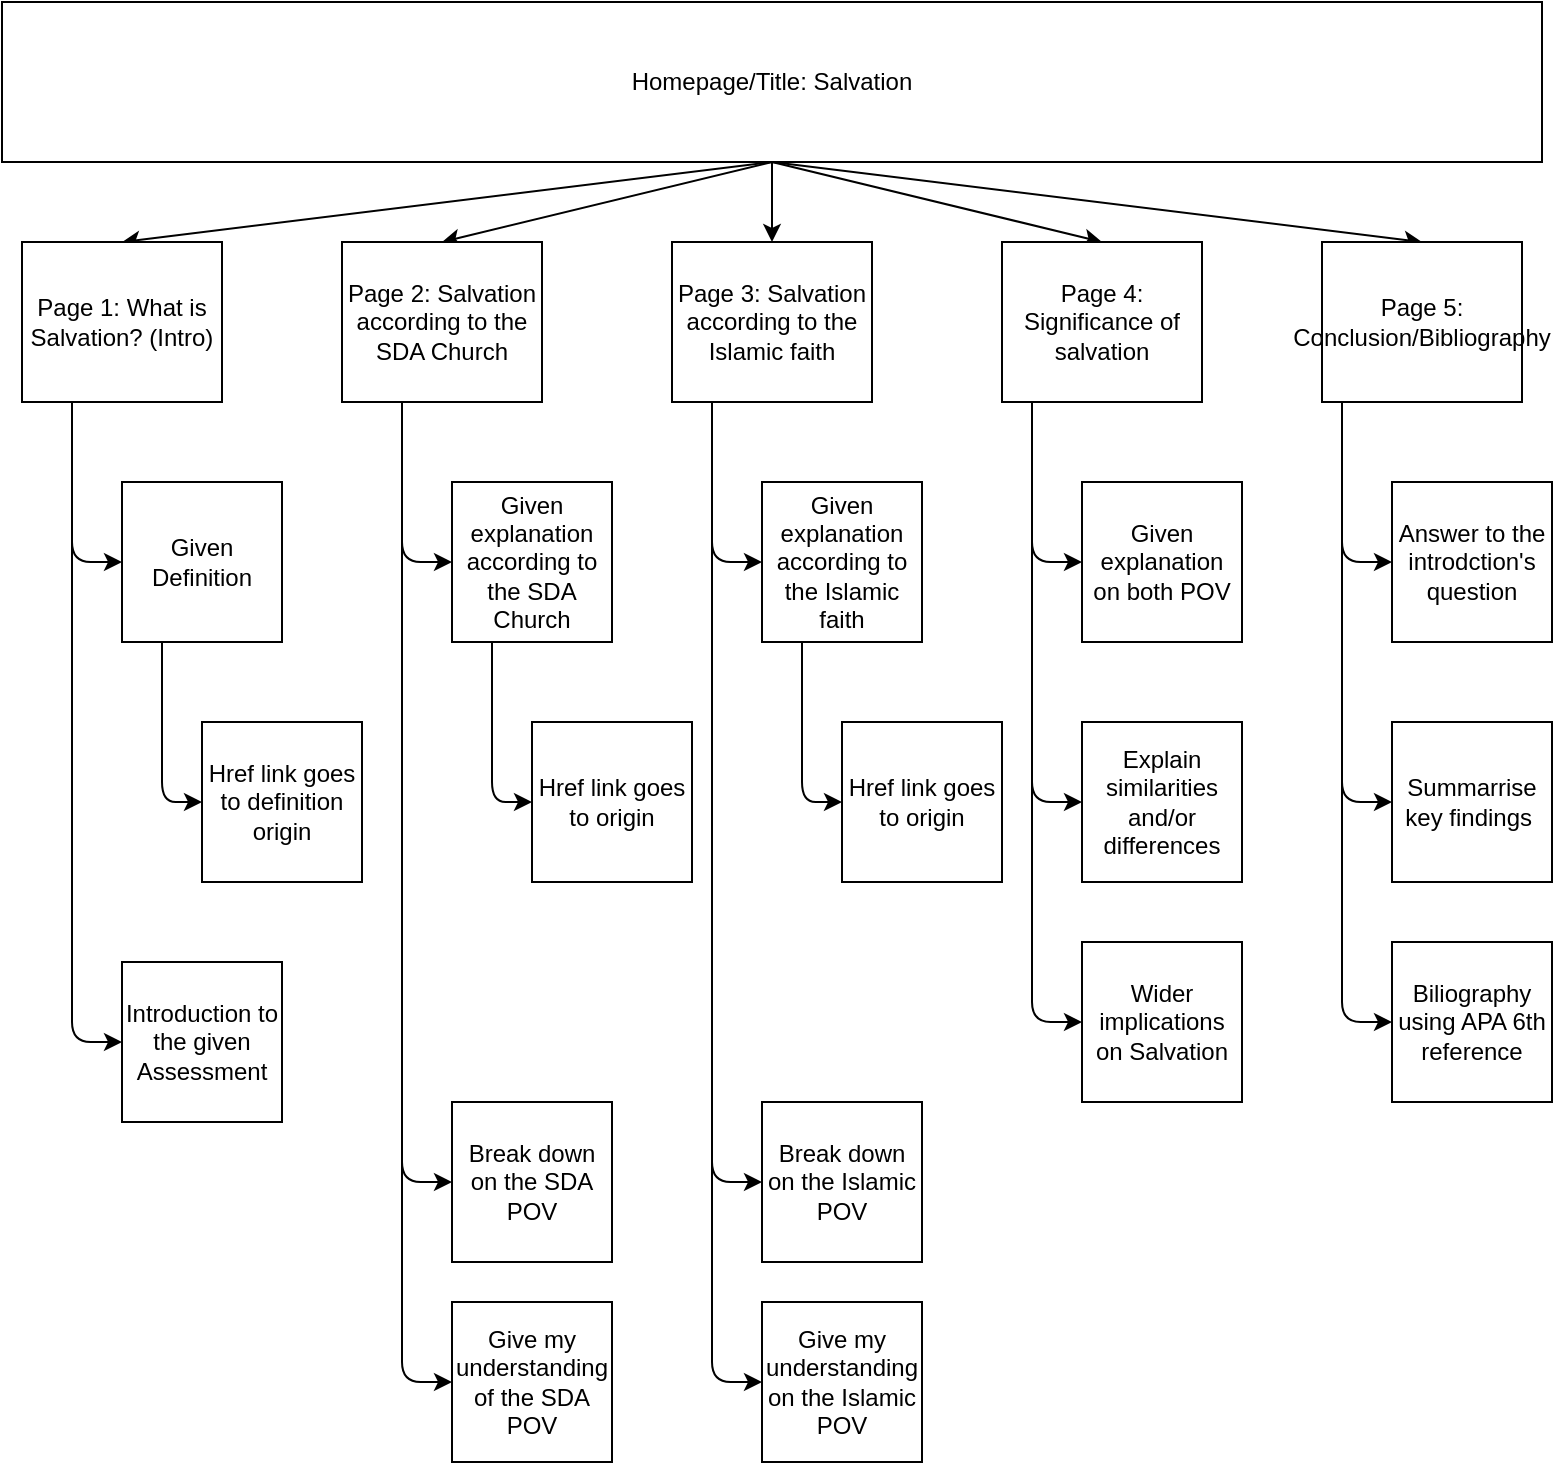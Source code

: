 <mxfile>
    <diagram id="_NbdngwRYCMSlWRitmjd" name="Page-1">
        <mxGraphModel dx="1075" dy="779" grid="1" gridSize="10" guides="1" tooltips="1" connect="1" arrows="1" fold="1" page="1" pageScale="1" pageWidth="850" pageHeight="1100" math="0" shadow="0">
            <root>
                <mxCell id="0"/>
                <mxCell id="1" parent="0"/>
                <mxCell id="62" style="edgeStyle=none;html=1;exitX=0.5;exitY=1;exitDx=0;exitDy=0;entryX=0.5;entryY=0;entryDx=0;entryDy=0;" parent="1" source="2" target="3" edge="1">
                    <mxGeometry relative="1" as="geometry"/>
                </mxCell>
                <mxCell id="63" style="edgeStyle=none;html=1;exitX=0.5;exitY=1;exitDx=0;exitDy=0;entryX=0.5;entryY=0;entryDx=0;entryDy=0;" parent="1" source="2" target="6" edge="1">
                    <mxGeometry relative="1" as="geometry"/>
                </mxCell>
                <mxCell id="64" style="edgeStyle=none;html=1;exitX=0.5;exitY=1;exitDx=0;exitDy=0;entryX=0.5;entryY=0;entryDx=0;entryDy=0;" parent="1" source="2" target="5" edge="1">
                    <mxGeometry relative="1" as="geometry"/>
                </mxCell>
                <mxCell id="65" style="edgeStyle=none;html=1;exitX=0.5;exitY=1;exitDx=0;exitDy=0;entryX=0.5;entryY=0;entryDx=0;entryDy=0;" parent="1" source="2" target="4" edge="1">
                    <mxGeometry relative="1" as="geometry"/>
                </mxCell>
                <mxCell id="66" style="edgeStyle=none;html=1;exitX=0.5;exitY=1;exitDx=0;exitDy=0;entryX=0.5;entryY=0;entryDx=0;entryDy=0;" parent="1" source="2" target="7" edge="1">
                    <mxGeometry relative="1" as="geometry"/>
                </mxCell>
                <mxCell id="2" value="Homepage/Title: Salvation" style="whiteSpace=wrap;html=1;" parent="1" vertex="1">
                    <mxGeometry x="40" y="40" width="770" height="80" as="geometry"/>
                </mxCell>
                <mxCell id="20" style="edgeStyle=none;html=1;exitX=0.25;exitY=1;exitDx=0;exitDy=0;entryX=0;entryY=0.5;entryDx=0;entryDy=0;" parent="1" source="3" target="9" edge="1">
                    <mxGeometry relative="1" as="geometry">
                        <mxPoint x="74.941" y="320" as="targetPoint"/>
                        <Array as="points">
                            <mxPoint x="75" y="320"/>
                        </Array>
                    </mxGeometry>
                </mxCell>
                <mxCell id="22" style="edgeStyle=none;html=1;exitX=0.25;exitY=1;exitDx=0;exitDy=0;entryX=0;entryY=0.5;entryDx=0;entryDy=0;" parent="1" source="3" target="11" edge="1">
                    <mxGeometry relative="1" as="geometry">
                        <mxPoint x="80" y="690" as="targetPoint"/>
                        <Array as="points">
                            <mxPoint x="75" y="560"/>
                        </Array>
                    </mxGeometry>
                </mxCell>
                <mxCell id="3" value="Page 1: What is Salvation? (Intro)" style="whiteSpace=wrap;html=1;" parent="1" vertex="1">
                    <mxGeometry x="50" y="160" width="100" height="80" as="geometry"/>
                </mxCell>
                <mxCell id="4" value="Page 4: Significance of salvation" style="whiteSpace=wrap;html=1;" parent="1" vertex="1">
                    <mxGeometry x="540" y="160" width="100" height="80" as="geometry"/>
                </mxCell>
                <mxCell id="5" value="Page 3: Salvation according to the Islamic faith" style="whiteSpace=wrap;html=1;" parent="1" vertex="1">
                    <mxGeometry x="375" y="160" width="100" height="80" as="geometry"/>
                </mxCell>
                <mxCell id="6" value="Page 2: Salvation according to the SDA Church" style="whiteSpace=wrap;html=1;" parent="1" vertex="1">
                    <mxGeometry x="210" y="160" width="100" height="80" as="geometry"/>
                </mxCell>
                <mxCell id="7" value="Page 5: Conclusion/Bibliography" style="whiteSpace=wrap;html=1;" parent="1" vertex="1">
                    <mxGeometry x="700" y="160" width="100" height="80" as="geometry"/>
                </mxCell>
                <mxCell id="19" style="edgeStyle=none;html=1;exitX=0.25;exitY=1;exitDx=0;exitDy=0;entryX=0;entryY=0.5;entryDx=0;entryDy=0;" parent="1" source="9" target="12" edge="1">
                    <mxGeometry relative="1" as="geometry">
                        <Array as="points">
                            <mxPoint x="120" y="440"/>
                        </Array>
                    </mxGeometry>
                </mxCell>
                <mxCell id="9" value="Given Definition" style="whiteSpace=wrap;html=1;" parent="1" vertex="1">
                    <mxGeometry x="100" y="280" width="80" height="80" as="geometry"/>
                </mxCell>
                <mxCell id="11" value="Introduction to the given Assessment" style="whiteSpace=wrap;html=1;" parent="1" vertex="1">
                    <mxGeometry x="100" y="520" width="80" height="80" as="geometry"/>
                </mxCell>
                <mxCell id="12" value="Href link goes to definition origin" style="whiteSpace=wrap;html=1;" parent="1" vertex="1">
                    <mxGeometry x="140" y="400" width="80" height="80" as="geometry"/>
                </mxCell>
                <mxCell id="25" style="edgeStyle=none;html=1;exitX=0.25;exitY=1;exitDx=0;exitDy=0;entryX=0;entryY=0.5;entryDx=0;entryDy=0;" parent="1" target="29" edge="1">
                    <mxGeometry relative="1" as="geometry">
                        <mxPoint x="239.941" y="320" as="targetPoint"/>
                        <mxPoint x="240" y="240" as="sourcePoint"/>
                        <Array as="points">
                            <mxPoint x="240" y="320"/>
                        </Array>
                    </mxGeometry>
                </mxCell>
                <mxCell id="26" style="edgeStyle=none;html=1;exitX=0.25;exitY=1;exitDx=0;exitDy=0;entryX=0;entryY=0.5;entryDx=0;entryDy=0;" parent="1" target="30" edge="1">
                    <mxGeometry relative="1" as="geometry">
                        <mxPoint x="245" y="690" as="targetPoint"/>
                        <mxPoint x="240" y="240" as="sourcePoint"/>
                        <Array as="points">
                            <mxPoint x="240" y="630"/>
                        </Array>
                    </mxGeometry>
                </mxCell>
                <mxCell id="27" style="edgeStyle=none;html=1;exitX=0.25;exitY=1;exitDx=0;exitDy=0;entryX=0;entryY=0.5;entryDx=0;entryDy=0;" parent="1" target="32" edge="1">
                    <mxGeometry relative="1" as="geometry">
                        <mxPoint x="240" y="240" as="sourcePoint"/>
                        <Array as="points">
                            <mxPoint x="240" y="730"/>
                        </Array>
                    </mxGeometry>
                </mxCell>
                <mxCell id="28" style="edgeStyle=none;html=1;exitX=0.25;exitY=1;exitDx=0;exitDy=0;entryX=0;entryY=0.5;entryDx=0;entryDy=0;" parent="1" source="29" target="31" edge="1">
                    <mxGeometry relative="1" as="geometry">
                        <Array as="points">
                            <mxPoint x="285" y="440"/>
                        </Array>
                    </mxGeometry>
                </mxCell>
                <mxCell id="29" value="Given explanation according to the SDA Church" style="whiteSpace=wrap;html=1;" parent="1" vertex="1">
                    <mxGeometry x="265" y="280" width="80" height="80" as="geometry"/>
                </mxCell>
                <mxCell id="30" value="Break down on the SDA POV" style="whiteSpace=wrap;html=1;" parent="1" vertex="1">
                    <mxGeometry x="265" y="590" width="80" height="80" as="geometry"/>
                </mxCell>
                <mxCell id="31" value="Href link goes to origin" style="whiteSpace=wrap;html=1;" parent="1" vertex="1">
                    <mxGeometry x="305" y="400" width="80" height="80" as="geometry"/>
                </mxCell>
                <mxCell id="32" value="Give my understanding of the SDA POV" style="whiteSpace=wrap;html=1;" parent="1" vertex="1">
                    <mxGeometry x="265" y="690" width="80" height="80" as="geometry"/>
                </mxCell>
                <mxCell id="33" style="edgeStyle=none;html=1;exitX=0.25;exitY=1;exitDx=0;exitDy=0;entryX=0;entryY=0.5;entryDx=0;entryDy=0;" parent="1" target="37" edge="1">
                    <mxGeometry relative="1" as="geometry">
                        <mxPoint x="394.941" y="320" as="targetPoint"/>
                        <mxPoint x="395" y="240" as="sourcePoint"/>
                        <Array as="points">
                            <mxPoint x="395" y="320"/>
                        </Array>
                    </mxGeometry>
                </mxCell>
                <mxCell id="34" style="edgeStyle=none;html=1;exitX=0.25;exitY=1;exitDx=0;exitDy=0;entryX=0;entryY=0.5;entryDx=0;entryDy=0;" parent="1" target="38" edge="1">
                    <mxGeometry relative="1" as="geometry">
                        <mxPoint x="400" y="690" as="targetPoint"/>
                        <mxPoint x="395" y="240" as="sourcePoint"/>
                        <Array as="points">
                            <mxPoint x="395" y="630"/>
                        </Array>
                    </mxGeometry>
                </mxCell>
                <mxCell id="35" style="edgeStyle=none;html=1;exitX=0.25;exitY=1;exitDx=0;exitDy=0;entryX=0;entryY=0.5;entryDx=0;entryDy=0;" parent="1" target="40" edge="1">
                    <mxGeometry relative="1" as="geometry">
                        <mxPoint x="395" y="240" as="sourcePoint"/>
                        <Array as="points">
                            <mxPoint x="395" y="730"/>
                        </Array>
                    </mxGeometry>
                </mxCell>
                <mxCell id="36" style="edgeStyle=none;html=1;exitX=0.25;exitY=1;exitDx=0;exitDy=0;entryX=0;entryY=0.5;entryDx=0;entryDy=0;" parent="1" source="37" target="39" edge="1">
                    <mxGeometry relative="1" as="geometry">
                        <Array as="points">
                            <mxPoint x="440" y="440"/>
                        </Array>
                    </mxGeometry>
                </mxCell>
                <mxCell id="37" value="Given explanation according to the Islamic faith" style="whiteSpace=wrap;html=1;" parent="1" vertex="1">
                    <mxGeometry x="420" y="280" width="80" height="80" as="geometry"/>
                </mxCell>
                <mxCell id="38" value="Break down on the Islamic POV" style="whiteSpace=wrap;html=1;" parent="1" vertex="1">
                    <mxGeometry x="420" y="590" width="80" height="80" as="geometry"/>
                </mxCell>
                <mxCell id="39" value="Href link goes to origin" style="whiteSpace=wrap;html=1;" parent="1" vertex="1">
                    <mxGeometry x="460" y="400" width="80" height="80" as="geometry"/>
                </mxCell>
                <mxCell id="40" value="Give my understanding on the Islamic POV" style="whiteSpace=wrap;html=1;" parent="1" vertex="1">
                    <mxGeometry x="420" y="690" width="80" height="80" as="geometry"/>
                </mxCell>
                <mxCell id="41" style="edgeStyle=none;html=1;exitX=0.25;exitY=1;exitDx=0;exitDy=0;entryX=0;entryY=0.5;entryDx=0;entryDy=0;" parent="1" target="45" edge="1">
                    <mxGeometry relative="1" as="geometry">
                        <mxPoint x="554.941" y="320" as="targetPoint"/>
                        <mxPoint x="555" y="240" as="sourcePoint"/>
                        <Array as="points">
                            <mxPoint x="555" y="320"/>
                        </Array>
                    </mxGeometry>
                </mxCell>
                <mxCell id="42" style="edgeStyle=none;html=1;exitX=0.25;exitY=1;exitDx=0;exitDy=0;entryX=0;entryY=0.5;entryDx=0;entryDy=0;" parent="1" target="46" edge="1">
                    <mxGeometry relative="1" as="geometry">
                        <mxPoint x="560" y="690" as="targetPoint"/>
                        <mxPoint x="555" y="240" as="sourcePoint"/>
                        <Array as="points">
                            <mxPoint x="555" y="440"/>
                        </Array>
                    </mxGeometry>
                </mxCell>
                <mxCell id="43" style="edgeStyle=none;html=1;exitX=0.25;exitY=1;exitDx=0;exitDy=0;entryX=0;entryY=0.5;entryDx=0;entryDy=0;" parent="1" target="48" edge="1">
                    <mxGeometry relative="1" as="geometry">
                        <mxPoint x="555" y="240" as="sourcePoint"/>
                        <Array as="points">
                            <mxPoint x="555" y="550"/>
                        </Array>
                    </mxGeometry>
                </mxCell>
                <mxCell id="45" value="Given explanation on both POV" style="whiteSpace=wrap;html=1;" parent="1" vertex="1">
                    <mxGeometry x="580" y="280" width="80" height="80" as="geometry"/>
                </mxCell>
                <mxCell id="46" value="Explain similarities and/or differences" style="whiteSpace=wrap;html=1;" parent="1" vertex="1">
                    <mxGeometry x="580" y="400" width="80" height="80" as="geometry"/>
                </mxCell>
                <mxCell id="48" value="Wider implications on Salvation" style="whiteSpace=wrap;html=1;" parent="1" vertex="1">
                    <mxGeometry x="580" y="510" width="80" height="80" as="geometry"/>
                </mxCell>
                <mxCell id="56" style="edgeStyle=none;html=1;exitX=0.25;exitY=1;exitDx=0;exitDy=0;entryX=0;entryY=0.5;entryDx=0;entryDy=0;" parent="1" target="59" edge="1">
                    <mxGeometry relative="1" as="geometry">
                        <mxPoint x="709.941" y="320" as="targetPoint"/>
                        <mxPoint x="710" y="240" as="sourcePoint"/>
                        <Array as="points">
                            <mxPoint x="710" y="320"/>
                        </Array>
                    </mxGeometry>
                </mxCell>
                <mxCell id="57" style="edgeStyle=none;html=1;exitX=0.25;exitY=1;exitDx=0;exitDy=0;entryX=0;entryY=0.5;entryDx=0;entryDy=0;" parent="1" target="60" edge="1">
                    <mxGeometry relative="1" as="geometry">
                        <mxPoint x="715" y="690" as="targetPoint"/>
                        <mxPoint x="710" y="240" as="sourcePoint"/>
                        <Array as="points">
                            <mxPoint x="710" y="440"/>
                        </Array>
                    </mxGeometry>
                </mxCell>
                <mxCell id="58" style="edgeStyle=none;html=1;exitX=0.25;exitY=1;exitDx=0;exitDy=0;entryX=0;entryY=0.5;entryDx=0;entryDy=0;" parent="1" target="61" edge="1">
                    <mxGeometry relative="1" as="geometry">
                        <mxPoint x="710" y="240" as="sourcePoint"/>
                        <Array as="points">
                            <mxPoint x="710" y="550"/>
                        </Array>
                    </mxGeometry>
                </mxCell>
                <mxCell id="59" value="Answer to the introdction's question" style="whiteSpace=wrap;html=1;" parent="1" vertex="1">
                    <mxGeometry x="735" y="280" width="80" height="80" as="geometry"/>
                </mxCell>
                <mxCell id="60" value="Summarrise key findings&amp;nbsp;" style="whiteSpace=wrap;html=1;" parent="1" vertex="1">
                    <mxGeometry x="735" y="400" width="80" height="80" as="geometry"/>
                </mxCell>
                <mxCell id="61" value="Biliography using APA 6th reference" style="whiteSpace=wrap;html=1;" parent="1" vertex="1">
                    <mxGeometry x="735" y="510" width="80" height="80" as="geometry"/>
                </mxCell>
            </root>
        </mxGraphModel>
    </diagram>
</mxfile>